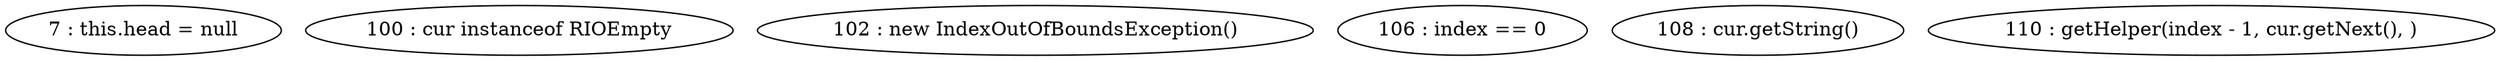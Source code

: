 digraph G {
"7 : this.head = null"
"100 : cur instanceof RIOEmpty"
"102 : new IndexOutOfBoundsException()"
"106 : index == 0"
"108 : cur.getString()"
"110 : getHelper(index - 1, cur.getNext(), )"
}